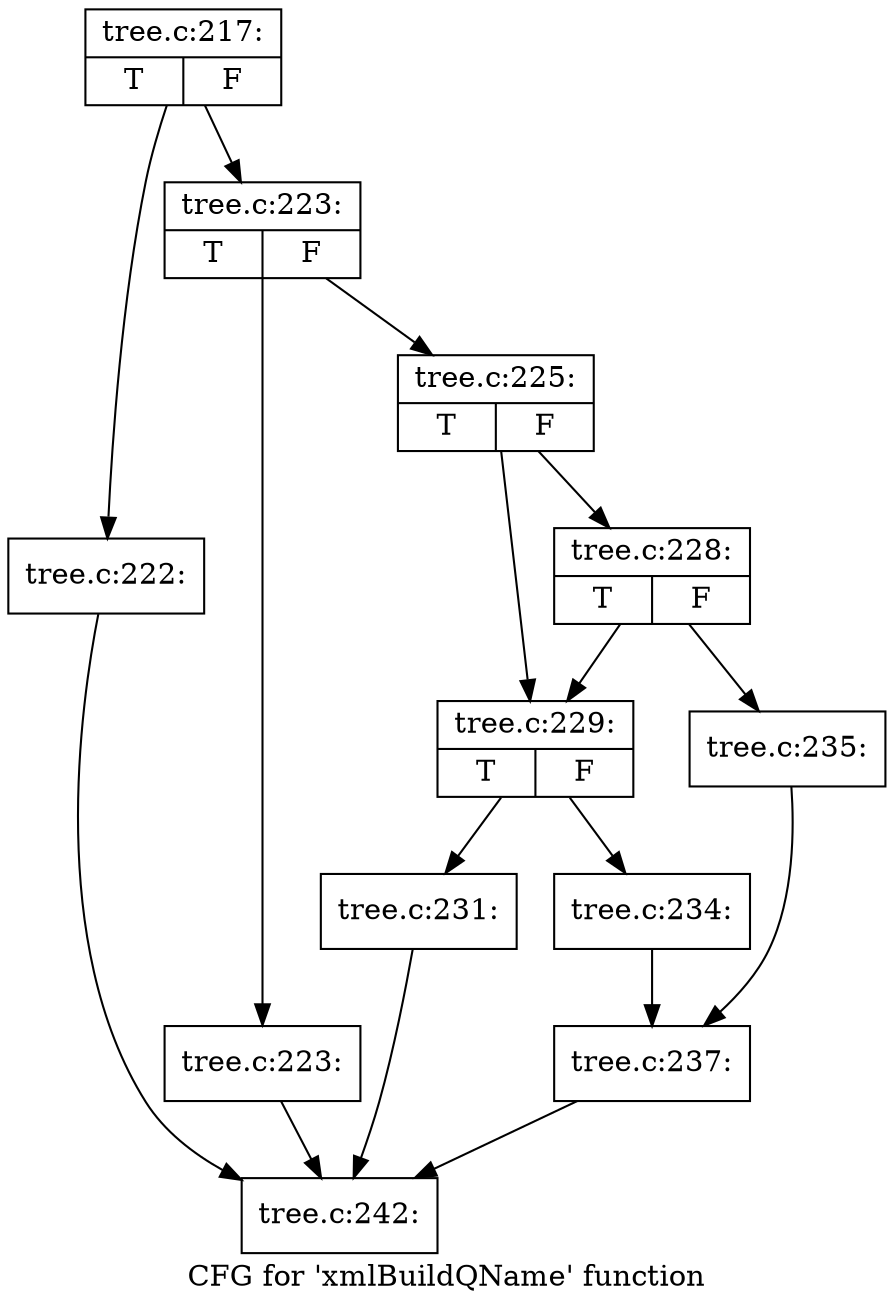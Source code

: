 digraph "CFG for 'xmlBuildQName' function" {
	label="CFG for 'xmlBuildQName' function";

	Node0x4179ae0 [shape=record,label="{tree.c:217:|{<s0>T|<s1>F}}"];
	Node0x4179ae0 -> Node0x4190ec0;
	Node0x4179ae0 -> Node0x4190f10;
	Node0x4190ec0 [shape=record,label="{tree.c:222:}"];
	Node0x4190ec0 -> Node0x418d6a0;
	Node0x4190f10 [shape=record,label="{tree.c:223:|{<s0>T|<s1>F}}"];
	Node0x4190f10 -> Node0x4191820;
	Node0x4190f10 -> Node0x4191870;
	Node0x4191820 [shape=record,label="{tree.c:223:}"];
	Node0x4191820 -> Node0x418d6a0;
	Node0x4191870 [shape=record,label="{tree.c:225:|{<s0>T|<s1>F}}"];
	Node0x4191870 -> Node0x41796f0;
	Node0x4191870 -> Node0x4192e60;
	Node0x4192e60 [shape=record,label="{tree.c:228:|{<s0>T|<s1>F}}"];
	Node0x4192e60 -> Node0x41796f0;
	Node0x4192e60 -> Node0x4192a20;
	Node0x41796f0 [shape=record,label="{tree.c:229:|{<s0>T|<s1>F}}"];
	Node0x41796f0 -> Node0x4193a30;
	Node0x41796f0 -> Node0x4193a80;
	Node0x4193a30 [shape=record,label="{tree.c:231:}"];
	Node0x4193a30 -> Node0x418d6a0;
	Node0x4193a80 [shape=record,label="{tree.c:234:}"];
	Node0x4193a80 -> Node0x4192900;
	Node0x4192a20 [shape=record,label="{tree.c:235:}"];
	Node0x4192a20 -> Node0x4192900;
	Node0x4192900 [shape=record,label="{tree.c:237:}"];
	Node0x4192900 -> Node0x418d6a0;
	Node0x418d6a0 [shape=record,label="{tree.c:242:}"];
}
